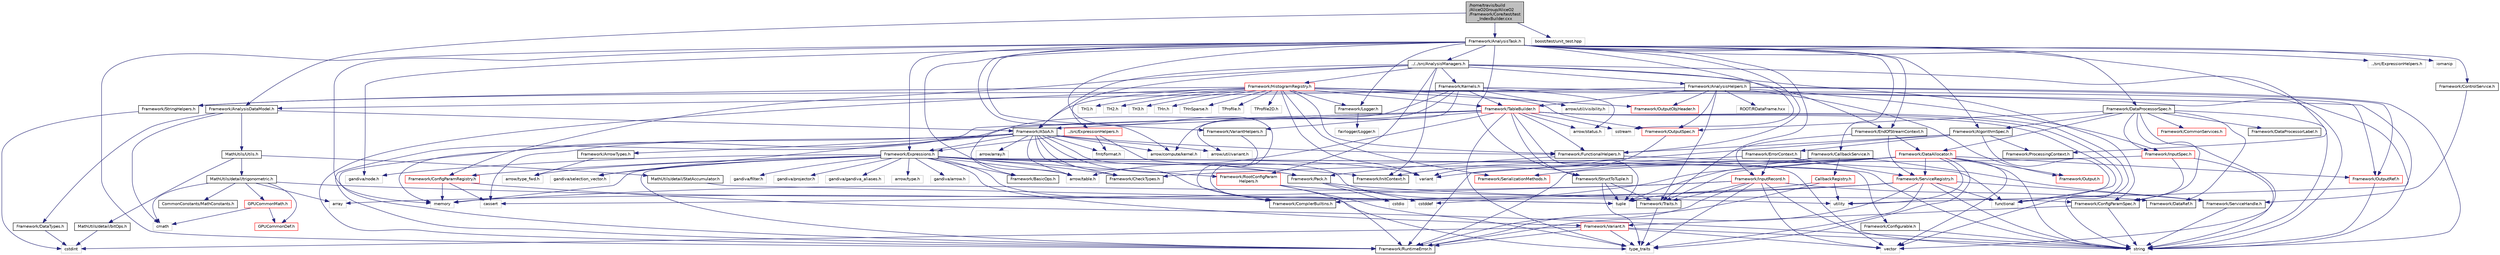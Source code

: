 digraph "/home/travis/build/AliceO2Group/AliceO2/Framework/Core/test/test_IndexBuilder.cxx"
{
 // INTERACTIVE_SVG=YES
  bgcolor="transparent";
  edge [fontname="Helvetica",fontsize="10",labelfontname="Helvetica",labelfontsize="10"];
  node [fontname="Helvetica",fontsize="10",shape=record];
  Node0 [label="/home/travis/build\l/AliceO2Group/AliceO2\l/Framework/Core/test/test\l_IndexBuilder.cxx",height=0.2,width=0.4,color="black", fillcolor="grey75", style="filled", fontcolor="black"];
  Node0 -> Node1 [color="midnightblue",fontsize="10",style="solid",fontname="Helvetica"];
  Node1 [label="Framework/AnalysisDataModel.h",height=0.2,width=0.4,color="black",URL="$d2/d8c/AnalysisDataModel_8h.html"];
  Node1 -> Node2 [color="midnightblue",fontsize="10",style="solid",fontname="Helvetica"];
  Node2 [label="Framework/ASoA.h",height=0.2,width=0.4,color="black",URL="$de/d33/ASoA_8h.html"];
  Node2 -> Node3 [color="midnightblue",fontsize="10",style="solid",fontname="Helvetica"];
  Node3 [label="Framework/Pack.h",height=0.2,width=0.4,color="black",URL="$dd/dce/Pack_8h.html"];
  Node3 -> Node4 [color="midnightblue",fontsize="10",style="solid",fontname="Helvetica"];
  Node4 [label="cstddef",height=0.2,width=0.4,color="grey75"];
  Node3 -> Node5 [color="midnightblue",fontsize="10",style="solid",fontname="Helvetica"];
  Node5 [label="utility",height=0.2,width=0.4,color="grey75"];
  Node3 -> Node6 [color="midnightblue",fontsize="10",style="solid",fontname="Helvetica"];
  Node6 [label="cstdio",height=0.2,width=0.4,color="grey75"];
  Node2 -> Node7 [color="midnightblue",fontsize="10",style="solid",fontname="Helvetica"];
  Node7 [label="Framework/CheckTypes.h",height=0.2,width=0.4,color="black",URL="$d1/d00/CheckTypes_8h.html"];
  Node2 -> Node8 [color="midnightblue",fontsize="10",style="solid",fontname="Helvetica"];
  Node8 [label="Framework/FunctionalHelpers.h",height=0.2,width=0.4,color="black",URL="$de/d9b/FunctionalHelpers_8h.html"];
  Node8 -> Node3 [color="midnightblue",fontsize="10",style="solid",fontname="Helvetica"];
  Node8 -> Node9 [color="midnightblue",fontsize="10",style="solid",fontname="Helvetica"];
  Node9 [label="functional",height=0.2,width=0.4,color="grey75"];
  Node2 -> Node10 [color="midnightblue",fontsize="10",style="solid",fontname="Helvetica"];
  Node10 [label="Framework/CompilerBuiltins.h",height=0.2,width=0.4,color="black",URL="$d9/de8/CompilerBuiltins_8h.html"];
  Node2 -> Node11 [color="midnightblue",fontsize="10",style="solid",fontname="Helvetica"];
  Node11 [label="Framework/Traits.h",height=0.2,width=0.4,color="black",URL="$db/d31/Traits_8h.html"];
  Node11 -> Node12 [color="midnightblue",fontsize="10",style="solid",fontname="Helvetica"];
  Node12 [label="type_traits",height=0.2,width=0.4,color="grey75"];
  Node2 -> Node13 [color="midnightblue",fontsize="10",style="solid",fontname="Helvetica"];
  Node13 [label="Framework/Expressions.h",height=0.2,width=0.4,color="black",URL="$d0/d91/Expressions_8h.html"];
  Node13 -> Node14 [color="midnightblue",fontsize="10",style="solid",fontname="Helvetica"];
  Node14 [label="Framework/BasicOps.h",height=0.2,width=0.4,color="black",URL="$dd/dc2/BasicOps_8h.html"];
  Node13 -> Node10 [color="midnightblue",fontsize="10",style="solid",fontname="Helvetica"];
  Node13 -> Node3 [color="midnightblue",fontsize="10",style="solid",fontname="Helvetica"];
  Node13 -> Node7 [color="midnightblue",fontsize="10",style="solid",fontname="Helvetica"];
  Node13 -> Node15 [color="midnightblue",fontsize="10",style="solid",fontname="Helvetica"];
  Node15 [label="Framework/Configurable.h",height=0.2,width=0.4,color="black",URL="$d9/dff/Configurable_8h.html"];
  Node15 -> Node16 [color="midnightblue",fontsize="10",style="solid",fontname="Helvetica"];
  Node16 [label="string",height=0.2,width=0.4,color="grey75"];
  Node13 -> Node17 [color="midnightblue",fontsize="10",style="solid",fontname="Helvetica"];
  Node17 [label="Framework/Variant.h",height=0.2,width=0.4,color="red",URL="$de/d56/Variant_8h.html"];
  Node17 -> Node18 [color="midnightblue",fontsize="10",style="solid",fontname="Helvetica"];
  Node18 [label="Framework/RuntimeError.h",height=0.2,width=0.4,color="black",URL="$d1/d76/RuntimeError_8h.html"];
  Node17 -> Node12 [color="midnightblue",fontsize="10",style="solid",fontname="Helvetica"];
  Node17 -> Node20 [color="midnightblue",fontsize="10",style="solid",fontname="Helvetica"];
  Node20 [label="cstdint",height=0.2,width=0.4,color="grey75"];
  Node17 -> Node25 [color="midnightblue",fontsize="10",style="solid",fontname="Helvetica"];
  Node25 [label="vector",height=0.2,width=0.4,color="grey75"];
  Node17 -> Node16 [color="midnightblue",fontsize="10",style="solid",fontname="Helvetica"];
  Node13 -> Node26 [color="midnightblue",fontsize="10",style="solid",fontname="Helvetica"];
  Node26 [label="Framework/InitContext.h",height=0.2,width=0.4,color="black",URL="$d4/d2b/InitContext_8h.html"];
  Node13 -> Node27 [color="midnightblue",fontsize="10",style="solid",fontname="Helvetica"];
  Node27 [label="Framework/ConfigParamRegistry.h",height=0.2,width=0.4,color="red",URL="$de/dc6/ConfigParamRegistry_8h.html"];
  Node27 -> Node33 [color="midnightblue",fontsize="10",style="solid",fontname="Helvetica"];
  Node33 [label="memory",height=0.2,width=0.4,color="grey75"];
  Node27 -> Node16 [color="midnightblue",fontsize="10",style="solid",fontname="Helvetica"];
  Node27 -> Node34 [color="midnightblue",fontsize="10",style="solid",fontname="Helvetica"];
  Node34 [label="cassert",height=0.2,width=0.4,color="grey75"];
  Node13 -> Node35 [color="midnightblue",fontsize="10",style="solid",fontname="Helvetica"];
  Node35 [label="Framework/RootConfigParam\lHelpers.h",height=0.2,width=0.4,color="red",URL="$da/d88/RootConfigParamHelpers_8h.html"];
  Node35 -> Node29 [color="midnightblue",fontsize="10",style="solid",fontname="Helvetica"];
  Node29 [label="Framework/ConfigParamSpec.h",height=0.2,width=0.4,color="black",URL="$d0/d1c/ConfigParamSpec_8h.html"];
  Node29 -> Node17 [color="midnightblue",fontsize="10",style="solid",fontname="Helvetica"];
  Node29 -> Node16 [color="midnightblue",fontsize="10",style="solid",fontname="Helvetica"];
  Node35 -> Node18 [color="midnightblue",fontsize="10",style="solid",fontname="Helvetica"];
  Node35 -> Node12 [color="midnightblue",fontsize="10",style="solid",fontname="Helvetica"];
  Node13 -> Node18 [color="midnightblue",fontsize="10",style="solid",fontname="Helvetica"];
  Node13 -> Node38 [color="midnightblue",fontsize="10",style="solid",fontname="Helvetica"];
  Node38 [label="arrow/type_fwd.h",height=0.2,width=0.4,color="grey75"];
  Node13 -> Node39 [color="midnightblue",fontsize="10",style="solid",fontname="Helvetica"];
  Node39 [label="gandiva/gandiva_aliases.h",height=0.2,width=0.4,color="grey75"];
  Node13 -> Node40 [color="midnightblue",fontsize="10",style="solid",fontname="Helvetica"];
  Node40 [label="arrow/type.h",height=0.2,width=0.4,color="grey75"];
  Node13 -> Node41 [color="midnightblue",fontsize="10",style="solid",fontname="Helvetica"];
  Node41 [label="gandiva/arrow.h",height=0.2,width=0.4,color="grey75"];
  Node13 -> Node42 [color="midnightblue",fontsize="10",style="solid",fontname="Helvetica"];
  Node42 [label="arrow/table.h",height=0.2,width=0.4,color="grey75"];
  Node13 -> Node43 [color="midnightblue",fontsize="10",style="solid",fontname="Helvetica"];
  Node43 [label="gandiva/selection_vector.h",height=0.2,width=0.4,color="grey75"];
  Node13 -> Node44 [color="midnightblue",fontsize="10",style="solid",fontname="Helvetica"];
  Node44 [label="gandiva/node.h",height=0.2,width=0.4,color="grey75"];
  Node13 -> Node45 [color="midnightblue",fontsize="10",style="solid",fontname="Helvetica"];
  Node45 [label="gandiva/filter.h",height=0.2,width=0.4,color="grey75"];
  Node13 -> Node46 [color="midnightblue",fontsize="10",style="solid",fontname="Helvetica"];
  Node46 [label="gandiva/projector.h",height=0.2,width=0.4,color="grey75"];
  Node13 -> Node47 [color="midnightblue",fontsize="10",style="solid",fontname="Helvetica"];
  Node47 [label="variant",height=0.2,width=0.4,color="grey75"];
  Node13 -> Node16 [color="midnightblue",fontsize="10",style="solid",fontname="Helvetica"];
  Node13 -> Node33 [color="midnightblue",fontsize="10",style="solid",fontname="Helvetica"];
  Node2 -> Node48 [color="midnightblue",fontsize="10",style="solid",fontname="Helvetica"];
  Node48 [label="Framework/ArrowTypes.h",height=0.2,width=0.4,color="black",URL="$d4/de7/ArrowTypes_8h.html"];
  Node48 -> Node38 [color="midnightblue",fontsize="10",style="solid",fontname="Helvetica"];
  Node2 -> Node18 [color="midnightblue",fontsize="10",style="solid",fontname="Helvetica"];
  Node2 -> Node42 [color="midnightblue",fontsize="10",style="solid",fontname="Helvetica"];
  Node2 -> Node49 [color="midnightblue",fontsize="10",style="solid",fontname="Helvetica"];
  Node49 [label="arrow/array.h",height=0.2,width=0.4,color="grey75"];
  Node2 -> Node50 [color="midnightblue",fontsize="10",style="solid",fontname="Helvetica"];
  Node50 [label="arrow/util/variant.h",height=0.2,width=0.4,color="grey75"];
  Node2 -> Node51 [color="midnightblue",fontsize="10",style="solid",fontname="Helvetica"];
  Node51 [label="arrow/compute/kernel.h",height=0.2,width=0.4,color="grey75"];
  Node2 -> Node43 [color="midnightblue",fontsize="10",style="solid",fontname="Helvetica"];
  Node2 -> Node34 [color="midnightblue",fontsize="10",style="solid",fontname="Helvetica"];
  Node2 -> Node52 [color="midnightblue",fontsize="10",style="solid",fontname="Helvetica"];
  Node52 [label="fmt/format.h",height=0.2,width=0.4,color="grey75"];
  Node1 -> Node53 [color="midnightblue",fontsize="10",style="solid",fontname="Helvetica"];
  Node53 [label="MathUtils/Utils.h",height=0.2,width=0.4,color="black",URL="$d9/d52/Common_2MathUtils_2include_2MathUtils_2Utils_8h.html"];
  Node53 -> Node54 [color="midnightblue",fontsize="10",style="solid",fontname="Helvetica"];
  Node54 [label="MathUtils/detail/bitOps.h",height=0.2,width=0.4,color="black",URL="$de/def/bitOps_8h.html"];
  Node54 -> Node20 [color="midnightblue",fontsize="10",style="solid",fontname="Helvetica"];
  Node53 -> Node55 [color="midnightblue",fontsize="10",style="solid",fontname="Helvetica"];
  Node55 [label="MathUtils/detail/StatAccumulator.h",height=0.2,width=0.4,color="black",URL="$d3/dfc/StatAccumulator_8h.html"];
  Node55 -> Node56 [color="midnightblue",fontsize="10",style="solid",fontname="Helvetica"];
  Node56 [label="tuple",height=0.2,width=0.4,color="grey75"];
  Node53 -> Node57 [color="midnightblue",fontsize="10",style="solid",fontname="Helvetica"];
  Node57 [label="MathUtils/detail/trigonometric.h",height=0.2,width=0.4,color="black",URL="$dd/d7d/trigonometric_8h.html"];
  Node57 -> Node58 [color="midnightblue",fontsize="10",style="solid",fontname="Helvetica"];
  Node58 [label="array",height=0.2,width=0.4,color="grey75"];
  Node57 -> Node59 [color="midnightblue",fontsize="10",style="solid",fontname="Helvetica"];
  Node59 [label="cmath",height=0.2,width=0.4,color="grey75"];
  Node57 -> Node56 [color="midnightblue",fontsize="10",style="solid",fontname="Helvetica"];
  Node57 -> Node60 [color="midnightblue",fontsize="10",style="solid",fontname="Helvetica"];
  Node60 [label="GPUCommonDef.h",height=0.2,width=0.4,color="red",URL="$df/d21/GPUCommonDef_8h.html"];
  Node57 -> Node63 [color="midnightblue",fontsize="10",style="solid",fontname="Helvetica"];
  Node63 [label="GPUCommonMath.h",height=0.2,width=0.4,color="red",URL="$d6/da2/GPUCommonMath_8h.html"];
  Node63 -> Node60 [color="midnightblue",fontsize="10",style="solid",fontname="Helvetica"];
  Node63 -> Node59 [color="midnightblue",fontsize="10",style="solid",fontname="Helvetica"];
  Node57 -> Node65 [color="midnightblue",fontsize="10",style="solid",fontname="Helvetica"];
  Node65 [label="CommonConstants/MathConstants.h",height=0.2,width=0.4,color="black",URL="$d6/d84/MathConstants_8h.html",tooltip="useful math constants "];
  Node1 -> Node59 [color="midnightblue",fontsize="10",style="solid",fontname="Helvetica"];
  Node1 -> Node66 [color="midnightblue",fontsize="10",style="solid",fontname="Helvetica"];
  Node66 [label="Framework/DataTypes.h",height=0.2,width=0.4,color="black",URL="$d2/d12/DataTypes_8h.html"];
  Node66 -> Node20 [color="midnightblue",fontsize="10",style="solid",fontname="Helvetica"];
  Node0 -> Node67 [color="midnightblue",fontsize="10",style="solid",fontname="Helvetica"];
  Node67 [label="Framework/AnalysisTask.h",height=0.2,width=0.4,color="black",URL="$d6/d57/AnalysisTask_8h.html"];
  Node67 -> Node68 [color="midnightblue",fontsize="10",style="solid",fontname="Helvetica"];
  Node68 [label="../../src/AnalysisManagers.h",height=0.2,width=0.4,color="black",URL="$df/db8/AnalysisManagers_8h.html"];
  Node68 -> Node69 [color="midnightblue",fontsize="10",style="solid",fontname="Helvetica"];
  Node69 [label="Framework/AnalysisHelpers.h",height=0.2,width=0.4,color="black",URL="$db/d34/AnalysisHelpers_8h.html"];
  Node69 -> Node11 [color="midnightblue",fontsize="10",style="solid",fontname="Helvetica"];
  Node69 -> Node70 [color="midnightblue",fontsize="10",style="solid",fontname="Helvetica"];
  Node70 [label="Framework/TableBuilder.h",height=0.2,width=0.4,color="red",URL="$d5/d98/TableBuilder_8h.html"];
  Node70 -> Node2 [color="midnightblue",fontsize="10",style="solid",fontname="Helvetica"];
  Node70 -> Node71 [color="midnightblue",fontsize="10",style="solid",fontname="Helvetica"];
  Node71 [label="Framework/StructToTuple.h",height=0.2,width=0.4,color="black",URL="$db/d4f/StructToTuple_8h.html"];
  Node71 -> Node11 [color="midnightblue",fontsize="10",style="solid",fontname="Helvetica"];
  Node71 -> Node56 [color="midnightblue",fontsize="10",style="solid",fontname="Helvetica"];
  Node71 -> Node12 [color="midnightblue",fontsize="10",style="solid",fontname="Helvetica"];
  Node70 -> Node8 [color="midnightblue",fontsize="10",style="solid",fontname="Helvetica"];
  Node70 -> Node72 [color="midnightblue",fontsize="10",style="solid",fontname="Helvetica"];
  Node72 [label="Framework/VariantHelpers.h",height=0.2,width=0.4,color="black",URL="$d7/dbe/VariantHelpers_8h.html"];
  Node72 -> Node10 [color="midnightblue",fontsize="10",style="solid",fontname="Helvetica"];
  Node70 -> Node18 [color="midnightblue",fontsize="10",style="solid",fontname="Helvetica"];
  Node70 -> Node74 [color="midnightblue",fontsize="10",style="solid",fontname="Helvetica"];
  Node74 [label="sstream",height=0.2,width=0.4,color="grey75"];
  Node70 -> Node75 [color="midnightblue",fontsize="10",style="solid",fontname="Helvetica"];
  Node75 [label="arrow/status.h",height=0.2,width=0.4,color="grey75"];
  Node70 -> Node42 [color="midnightblue",fontsize="10",style="solid",fontname="Helvetica"];
  Node70 -> Node9 [color="midnightblue",fontsize="10",style="solid",fontname="Helvetica"];
  Node70 -> Node25 [color="midnightblue",fontsize="10",style="solid",fontname="Helvetica"];
  Node70 -> Node16 [color="midnightblue",fontsize="10",style="solid",fontname="Helvetica"];
  Node70 -> Node33 [color="midnightblue",fontsize="10",style="solid",fontname="Helvetica"];
  Node70 -> Node56 [color="midnightblue",fontsize="10",style="solid",fontname="Helvetica"];
  Node70 -> Node12 [color="midnightblue",fontsize="10",style="solid",fontname="Helvetica"];
  Node69 -> Node1 [color="midnightblue",fontsize="10",style="solid",fontname="Helvetica"];
  Node69 -> Node79 [color="midnightblue",fontsize="10",style="solid",fontname="Helvetica"];
  Node79 [label="Framework/OutputSpec.h",height=0.2,width=0.4,color="red",URL="$db/d2d/OutputSpec_8h.html"];
  Node79 -> Node47 [color="midnightblue",fontsize="10",style="solid",fontname="Helvetica"];
  Node69 -> Node87 [color="midnightblue",fontsize="10",style="solid",fontname="Helvetica"];
  Node87 [label="Framework/OutputRef.h",height=0.2,width=0.4,color="red",URL="$d6/d5a/OutputRef_8h.html"];
  Node87 -> Node16 [color="midnightblue",fontsize="10",style="solid",fontname="Helvetica"];
  Node69 -> Node99 [color="midnightblue",fontsize="10",style="solid",fontname="Helvetica"];
  Node99 [label="Framework/InputSpec.h",height=0.2,width=0.4,color="red",URL="$d5/d3f/InputSpec_8h.html"];
  Node99 -> Node29 [color="midnightblue",fontsize="10",style="solid",fontname="Helvetica"];
  Node99 -> Node16 [color="midnightblue",fontsize="10",style="solid",fontname="Helvetica"];
  Node99 -> Node47 [color="midnightblue",fontsize="10",style="solid",fontname="Helvetica"];
  Node69 -> Node105 [color="midnightblue",fontsize="10",style="solid",fontname="Helvetica"];
  Node105 [label="Framework/OutputObjHeader.h",height=0.2,width=0.4,color="red",URL="$d4/d40/OutputObjHeader_8h.html"];
  Node69 -> Node106 [color="midnightblue",fontsize="10",style="solid",fontname="Helvetica"];
  Node106 [label="Framework/StringHelpers.h",height=0.2,width=0.4,color="black",URL="$db/dff/StringHelpers_8h.html"];
  Node106 -> Node20 [color="midnightblue",fontsize="10",style="solid",fontname="Helvetica"];
  Node69 -> Node107 [color="midnightblue",fontsize="10",style="solid",fontname="Helvetica"];
  Node107 [label="Framework/Output.h",height=0.2,width=0.4,color="red",URL="$d3/ddf/Output_8h.html"];
  Node69 -> Node108 [color="midnightblue",fontsize="10",style="solid",fontname="Helvetica"];
  Node108 [label="ROOT/RDataFrame.hxx",height=0.2,width=0.4,color="grey75"];
  Node69 -> Node16 [color="midnightblue",fontsize="10",style="solid",fontname="Helvetica"];
  Node68 -> Node109 [color="midnightblue",fontsize="10",style="solid",fontname="Helvetica"];
  Node109 [label="Framework/Kernels.h",height=0.2,width=0.4,color="black",URL="$d0/d92/Kernels_8h.html"];
  Node109 -> Node14 [color="midnightblue",fontsize="10",style="solid",fontname="Helvetica"];
  Node109 -> Node70 [color="midnightblue",fontsize="10",style="solid",fontname="Helvetica"];
  Node109 -> Node51 [color="midnightblue",fontsize="10",style="solid",fontname="Helvetica"];
  Node109 -> Node75 [color="midnightblue",fontsize="10",style="solid",fontname="Helvetica"];
  Node109 -> Node110 [color="midnightblue",fontsize="10",style="solid",fontname="Helvetica"];
  Node110 [label="arrow/util/visibility.h",height=0.2,width=0.4,color="grey75"];
  Node109 -> Node50 [color="midnightblue",fontsize="10",style="solid",fontname="Helvetica"];
  Node109 -> Node16 [color="midnightblue",fontsize="10",style="solid",fontname="Helvetica"];
  Node68 -> Node2 [color="midnightblue",fontsize="10",style="solid",fontname="Helvetica"];
  Node68 -> Node111 [color="midnightblue",fontsize="10",style="solid",fontname="Helvetica"];
  Node111 [label="Framework/ProcessingContext.h",height=0.2,width=0.4,color="black",URL="$de/d6a/ProcessingContext_8h.html"];
  Node68 -> Node112 [color="midnightblue",fontsize="10",style="solid",fontname="Helvetica"];
  Node112 [label="Framework/EndOfStreamContext.h",height=0.2,width=0.4,color="black",URL="$d0/d77/EndOfStreamContext_8h.html"];
  Node112 -> Node113 [color="midnightblue",fontsize="10",style="solid",fontname="Helvetica"];
  Node113 [label="Framework/InputRecord.h",height=0.2,width=0.4,color="red",URL="$d6/d5c/InputRecord_8h.html"];
  Node113 -> Node114 [color="midnightblue",fontsize="10",style="solid",fontname="Helvetica"];
  Node114 [label="Framework/DataRef.h",height=0.2,width=0.4,color="black",URL="$d5/dfb/DataRef_8h.html"];
  Node113 -> Node11 [color="midnightblue",fontsize="10",style="solid",fontname="Helvetica"];
  Node113 -> Node18 [color="midnightblue",fontsize="10",style="solid",fontname="Helvetica"];
  Node113 -> Node16 [color="midnightblue",fontsize="10",style="solid",fontname="Helvetica"];
  Node113 -> Node25 [color="midnightblue",fontsize="10",style="solid",fontname="Helvetica"];
  Node113 -> Node34 [color="midnightblue",fontsize="10",style="solid",fontname="Helvetica"];
  Node113 -> Node33 [color="midnightblue",fontsize="10",style="solid",fontname="Helvetica"];
  Node113 -> Node12 [color="midnightblue",fontsize="10",style="solid",fontname="Helvetica"];
  Node112 -> Node151 [color="midnightblue",fontsize="10",style="solid",fontname="Helvetica"];
  Node151 [label="Framework/ServiceRegistry.h",height=0.2,width=0.4,color="red",URL="$d8/d17/ServiceRegistry_8h.html"];
  Node151 -> Node152 [color="midnightblue",fontsize="10",style="solid",fontname="Helvetica"];
  Node152 [label="Framework/ServiceHandle.h",height=0.2,width=0.4,color="black",URL="$d3/d28/ServiceHandle_8h.html"];
  Node152 -> Node16 [color="midnightblue",fontsize="10",style="solid",fontname="Helvetica"];
  Node151 -> Node10 [color="midnightblue",fontsize="10",style="solid",fontname="Helvetica"];
  Node151 -> Node18 [color="midnightblue",fontsize="10",style="solid",fontname="Helvetica"];
  Node151 -> Node58 [color="midnightblue",fontsize="10",style="solid",fontname="Helvetica"];
  Node151 -> Node9 [color="midnightblue",fontsize="10",style="solid",fontname="Helvetica"];
  Node151 -> Node16 [color="midnightblue",fontsize="10",style="solid",fontname="Helvetica"];
  Node151 -> Node12 [color="midnightblue",fontsize="10",style="solid",fontname="Helvetica"];
  Node112 -> Node166 [color="midnightblue",fontsize="10",style="solid",fontname="Helvetica"];
  Node166 [label="Framework/DataAllocator.h",height=0.2,width=0.4,color="red",URL="$d1/d28/DataAllocator_8h.html"];
  Node166 -> Node107 [color="midnightblue",fontsize="10",style="solid",fontname="Helvetica"];
  Node166 -> Node87 [color="midnightblue",fontsize="10",style="solid",fontname="Helvetica"];
  Node166 -> Node11 [color="midnightblue",fontsize="10",style="solid",fontname="Helvetica"];
  Node166 -> Node126 [color="midnightblue",fontsize="10",style="solid",fontname="Helvetica"];
  Node126 [label="Framework/SerializationMethods.h",height=0.2,width=0.4,color="red",URL="$d1/d53/SerializationMethods_8h.html",tooltip="Type wrappers for enfording a specific serialization method. "];
  Node166 -> Node7 [color="midnightblue",fontsize="10",style="solid",fontname="Helvetica"];
  Node166 -> Node151 [color="midnightblue",fontsize="10",style="solid",fontname="Helvetica"];
  Node166 -> Node18 [color="midnightblue",fontsize="10",style="solid",fontname="Helvetica"];
  Node166 -> Node25 [color="midnightblue",fontsize="10",style="solid",fontname="Helvetica"];
  Node166 -> Node16 [color="midnightblue",fontsize="10",style="solid",fontname="Helvetica"];
  Node166 -> Node5 [color="midnightblue",fontsize="10",style="solid",fontname="Helvetica"];
  Node166 -> Node12 [color="midnightblue",fontsize="10",style="solid",fontname="Helvetica"];
  Node166 -> Node4 [color="midnightblue",fontsize="10",style="solid",fontname="Helvetica"];
  Node68 -> Node178 [color="midnightblue",fontsize="10",style="solid",fontname="Helvetica"];
  Node178 [label="Framework/HistogramRegistry.h",height=0.2,width=0.4,color="red",URL="$da/dd6/HistogramRegistry_8h.html"];
  Node178 -> Node2 [color="midnightblue",fontsize="10",style="solid",fontname="Helvetica"];
  Node178 -> Node8 [color="midnightblue",fontsize="10",style="solid",fontname="Helvetica"];
  Node178 -> Node179 [color="midnightblue",fontsize="10",style="solid",fontname="Helvetica"];
  Node179 [label="Framework/Logger.h",height=0.2,width=0.4,color="black",URL="$dd/da4/Logger_8h.html"];
  Node179 -> Node180 [color="midnightblue",fontsize="10",style="solid",fontname="Helvetica"];
  Node180 [label="fairlogger/Logger.h",height=0.2,width=0.4,color="grey75"];
  Node178 -> Node87 [color="midnightblue",fontsize="10",style="solid",fontname="Helvetica"];
  Node178 -> Node105 [color="midnightblue",fontsize="10",style="solid",fontname="Helvetica"];
  Node178 -> Node79 [color="midnightblue",fontsize="10",style="solid",fontname="Helvetica"];
  Node178 -> Node126 [color="midnightblue",fontsize="10",style="solid",fontname="Helvetica"];
  Node178 -> Node106 [color="midnightblue",fontsize="10",style="solid",fontname="Helvetica"];
  Node178 -> Node70 [color="midnightblue",fontsize="10",style="solid",fontname="Helvetica"];
  Node178 -> Node18 [color="midnightblue",fontsize="10",style="solid",fontname="Helvetica"];
  Node178 -> Node181 [color="midnightblue",fontsize="10",style="solid",fontname="Helvetica"];
  Node181 [label="TH1.h",height=0.2,width=0.4,color="grey75"];
  Node178 -> Node182 [color="midnightblue",fontsize="10",style="solid",fontname="Helvetica"];
  Node182 [label="TH2.h",height=0.2,width=0.4,color="grey75"];
  Node178 -> Node183 [color="midnightblue",fontsize="10",style="solid",fontname="Helvetica"];
  Node183 [label="TH3.h",height=0.2,width=0.4,color="grey75"];
  Node178 -> Node184 [color="midnightblue",fontsize="10",style="solid",fontname="Helvetica"];
  Node184 [label="THn.h",height=0.2,width=0.4,color="grey75"];
  Node178 -> Node185 [color="midnightblue",fontsize="10",style="solid",fontname="Helvetica"];
  Node185 [label="THnSparse.h",height=0.2,width=0.4,color="grey75"];
  Node178 -> Node186 [color="midnightblue",fontsize="10",style="solid",fontname="Helvetica"];
  Node186 [label="TProfile.h",height=0.2,width=0.4,color="grey75"];
  Node178 -> Node187 [color="midnightblue",fontsize="10",style="solid",fontname="Helvetica"];
  Node187 [label="TProfile2D.h",height=0.2,width=0.4,color="grey75"];
  Node178 -> Node16 [color="midnightblue",fontsize="10",style="solid",fontname="Helvetica"];
  Node178 -> Node47 [color="midnightblue",fontsize="10",style="solid",fontname="Helvetica"];
  Node68 -> Node29 [color="midnightblue",fontsize="10",style="solid",fontname="Helvetica"];
  Node68 -> Node27 [color="midnightblue",fontsize="10",style="solid",fontname="Helvetica"];
  Node68 -> Node26 [color="midnightblue",fontsize="10",style="solid",fontname="Helvetica"];
  Node68 -> Node35 [color="midnightblue",fontsize="10",style="solid",fontname="Helvetica"];
  Node68 -> Node192 [color="midnightblue",fontsize="10",style="solid",fontname="Helvetica"];
  Node192 [label="../src/ExpressionHelpers.h",height=0.2,width=0.4,color="red",URL="$d1/d83/ExpressionHelpers_8h.html"];
  Node192 -> Node13 [color="midnightblue",fontsize="10",style="solid",fontname="Helvetica"];
  Node192 -> Node25 [color="midnightblue",fontsize="10",style="solid",fontname="Helvetica"];
  Node192 -> Node52 [color="midnightblue",fontsize="10",style="solid",fontname="Helvetica"];
  Node67 -> Node193 [color="midnightblue",fontsize="10",style="solid",fontname="Helvetica"];
  Node193 [label="Framework/AlgorithmSpec.h",height=0.2,width=0.4,color="black",URL="$d0/d14/AlgorithmSpec_8h.html"];
  Node193 -> Node111 [color="midnightblue",fontsize="10",style="solid",fontname="Helvetica"];
  Node193 -> Node194 [color="midnightblue",fontsize="10",style="solid",fontname="Helvetica"];
  Node194 [label="Framework/ErrorContext.h",height=0.2,width=0.4,color="black",URL="$d7/dad/ErrorContext_8h.html"];
  Node194 -> Node113 [color="midnightblue",fontsize="10",style="solid",fontname="Helvetica"];
  Node194 -> Node151 [color="midnightblue",fontsize="10",style="solid",fontname="Helvetica"];
  Node194 -> Node18 [color="midnightblue",fontsize="10",style="solid",fontname="Helvetica"];
  Node193 -> Node26 [color="midnightblue",fontsize="10",style="solid",fontname="Helvetica"];
  Node193 -> Node8 [color="midnightblue",fontsize="10",style="solid",fontname="Helvetica"];
  Node193 -> Node9 [color="midnightblue",fontsize="10",style="solid",fontname="Helvetica"];
  Node67 -> Node195 [color="midnightblue",fontsize="10",style="solid",fontname="Helvetica"];
  Node195 [label="Framework/CallbackService.h",height=0.2,width=0.4,color="black",URL="$d9/d7f/CallbackService_8h.html"];
  Node195 -> Node196 [color="midnightblue",fontsize="10",style="solid",fontname="Helvetica"];
  Node196 [label="CallbackRegistry.h",height=0.2,width=0.4,color="red",URL="$d7/d3e/CallbackRegistry_8h.html",tooltip="A generic registry for callbacks. "];
  Node196 -> Node18 [color="midnightblue",fontsize="10",style="solid",fontname="Helvetica"];
  Node196 -> Node56 [color="midnightblue",fontsize="10",style="solid",fontname="Helvetica"];
  Node196 -> Node5 [color="midnightblue",fontsize="10",style="solid",fontname="Helvetica"];
  Node195 -> Node152 [color="midnightblue",fontsize="10",style="solid",fontname="Helvetica"];
  Node195 -> Node56 [color="midnightblue",fontsize="10",style="solid",fontname="Helvetica"];
  Node67 -> Node197 [color="midnightblue",fontsize="10",style="solid",fontname="Helvetica"];
  Node197 [label="Framework/ControlService.h",height=0.2,width=0.4,color="black",URL="$d2/d43/ControlService_8h.html"];
  Node197 -> Node152 [color="midnightblue",fontsize="10",style="solid",fontname="Helvetica"];
  Node67 -> Node198 [color="midnightblue",fontsize="10",style="solid",fontname="Helvetica"];
  Node198 [label="Framework/DataProcessorSpec.h",height=0.2,width=0.4,color="black",URL="$d0/df4/DataProcessorSpec_8h.html"];
  Node198 -> Node193 [color="midnightblue",fontsize="10",style="solid",fontname="Helvetica"];
  Node198 -> Node29 [color="midnightblue",fontsize="10",style="solid",fontname="Helvetica"];
  Node198 -> Node199 [color="midnightblue",fontsize="10",style="solid",fontname="Helvetica"];
  Node199 [label="Framework/DataProcessorLabel.h",height=0.2,width=0.4,color="black",URL="$d1/df2/DataProcessorLabel_8h.html"];
  Node198 -> Node114 [color="midnightblue",fontsize="10",style="solid",fontname="Helvetica"];
  Node198 -> Node166 [color="midnightblue",fontsize="10",style="solid",fontname="Helvetica"];
  Node198 -> Node99 [color="midnightblue",fontsize="10",style="solid",fontname="Helvetica"];
  Node198 -> Node79 [color="midnightblue",fontsize="10",style="solid",fontname="Helvetica"];
  Node198 -> Node200 [color="midnightblue",fontsize="10",style="solid",fontname="Helvetica"];
  Node200 [label="Framework/CommonServices.h",height=0.2,width=0.4,color="red",URL="$d8/d02/CommonServices_8h.html"];
  Node198 -> Node16 [color="midnightblue",fontsize="10",style="solid",fontname="Helvetica"];
  Node198 -> Node25 [color="midnightblue",fontsize="10",style="solid",fontname="Helvetica"];
  Node67 -> Node13 [color="midnightblue",fontsize="10",style="solid",fontname="Helvetica"];
  Node67 -> Node201 [color="midnightblue",fontsize="10",style="solid",fontname="Helvetica"];
  Node201 [label="../src/ExpressionHelpers.h",height=0.2,width=0.4,color="grey75"];
  Node67 -> Node112 [color="midnightblue",fontsize="10",style="solid",fontname="Helvetica"];
  Node67 -> Node179 [color="midnightblue",fontsize="10",style="solid",fontname="Helvetica"];
  Node67 -> Node71 [color="midnightblue",fontsize="10",style="solid",fontname="Helvetica"];
  Node67 -> Node8 [color="midnightblue",fontsize="10",style="solid",fontname="Helvetica"];
  Node67 -> Node11 [color="midnightblue",fontsize="10",style="solid",fontname="Helvetica"];
  Node67 -> Node72 [color="midnightblue",fontsize="10",style="solid",fontname="Helvetica"];
  Node67 -> Node18 [color="midnightblue",fontsize="10",style="solid",fontname="Helvetica"];
  Node67 -> Node51 [color="midnightblue",fontsize="10",style="solid",fontname="Helvetica"];
  Node67 -> Node42 [color="midnightblue",fontsize="10",style="solid",fontname="Helvetica"];
  Node67 -> Node44 [color="midnightblue",fontsize="10",style="solid",fontname="Helvetica"];
  Node67 -> Node12 [color="midnightblue",fontsize="10",style="solid",fontname="Helvetica"];
  Node67 -> Node5 [color="midnightblue",fontsize="10",style="solid",fontname="Helvetica"];
  Node67 -> Node33 [color="midnightblue",fontsize="10",style="solid",fontname="Helvetica"];
  Node67 -> Node74 [color="midnightblue",fontsize="10",style="solid",fontname="Helvetica"];
  Node67 -> Node202 [color="midnightblue",fontsize="10",style="solid",fontname="Helvetica"];
  Node202 [label="iomanip",height=0.2,width=0.4,color="grey75"];
  Node0 -> Node203 [color="midnightblue",fontsize="10",style="solid",fontname="Helvetica"];
  Node203 [label="boost/test/unit_test.hpp",height=0.2,width=0.4,color="grey75"];
}
